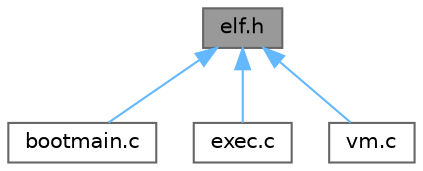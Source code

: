 digraph "elf.h"
{
 // LATEX_PDF_SIZE
  bgcolor="transparent";
  edge [fontname=Helvetica,fontsize=10,labelfontname=Helvetica,labelfontsize=10];
  node [fontname=Helvetica,fontsize=10,shape=box,height=0.2,width=0.4];
  Node1 [id="Node000001",label="elf.h",height=0.2,width=0.4,color="gray40", fillcolor="grey60", style="filled", fontcolor="black",tooltip=" "];
  Node1 -> Node2 [id="edge4_Node000001_Node000002",dir="back",color="steelblue1",style="solid",tooltip=" "];
  Node2 [id="Node000002",label="bootmain.c",height=0.2,width=0.4,color="grey40", fillcolor="white", style="filled",URL="$d5/dfc/bootmain_8c.html",tooltip=" "];
  Node1 -> Node3 [id="edge5_Node000001_Node000003",dir="back",color="steelblue1",style="solid",tooltip=" "];
  Node3 [id="Node000003",label="exec.c",height=0.2,width=0.4,color="grey40", fillcolor="white", style="filled",URL="$df/dc9/exec_8c.html",tooltip=" "];
  Node1 -> Node4 [id="edge6_Node000001_Node000004",dir="back",color="steelblue1",style="solid",tooltip=" "];
  Node4 [id="Node000004",label="vm.c",height=0.2,width=0.4,color="grey40", fillcolor="white", style="filled",URL="$de/de9/vm_8c.html",tooltip=" "];
}
